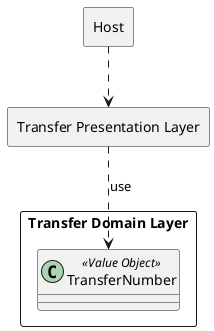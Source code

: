 @startuml

package "Host" <<Rectangle>> {
}

package "Transfer Domain Layer" <<Rectangle>> {
    class TransferNumber <<Value Object>>
}

package "Transfer Presentation Layer" <<Rectangle>> {
}
"Host" ..> "Transfer Presentation Layer"
"Transfer Presentation Layer" ..> TransferNumber : "use"


@enduml